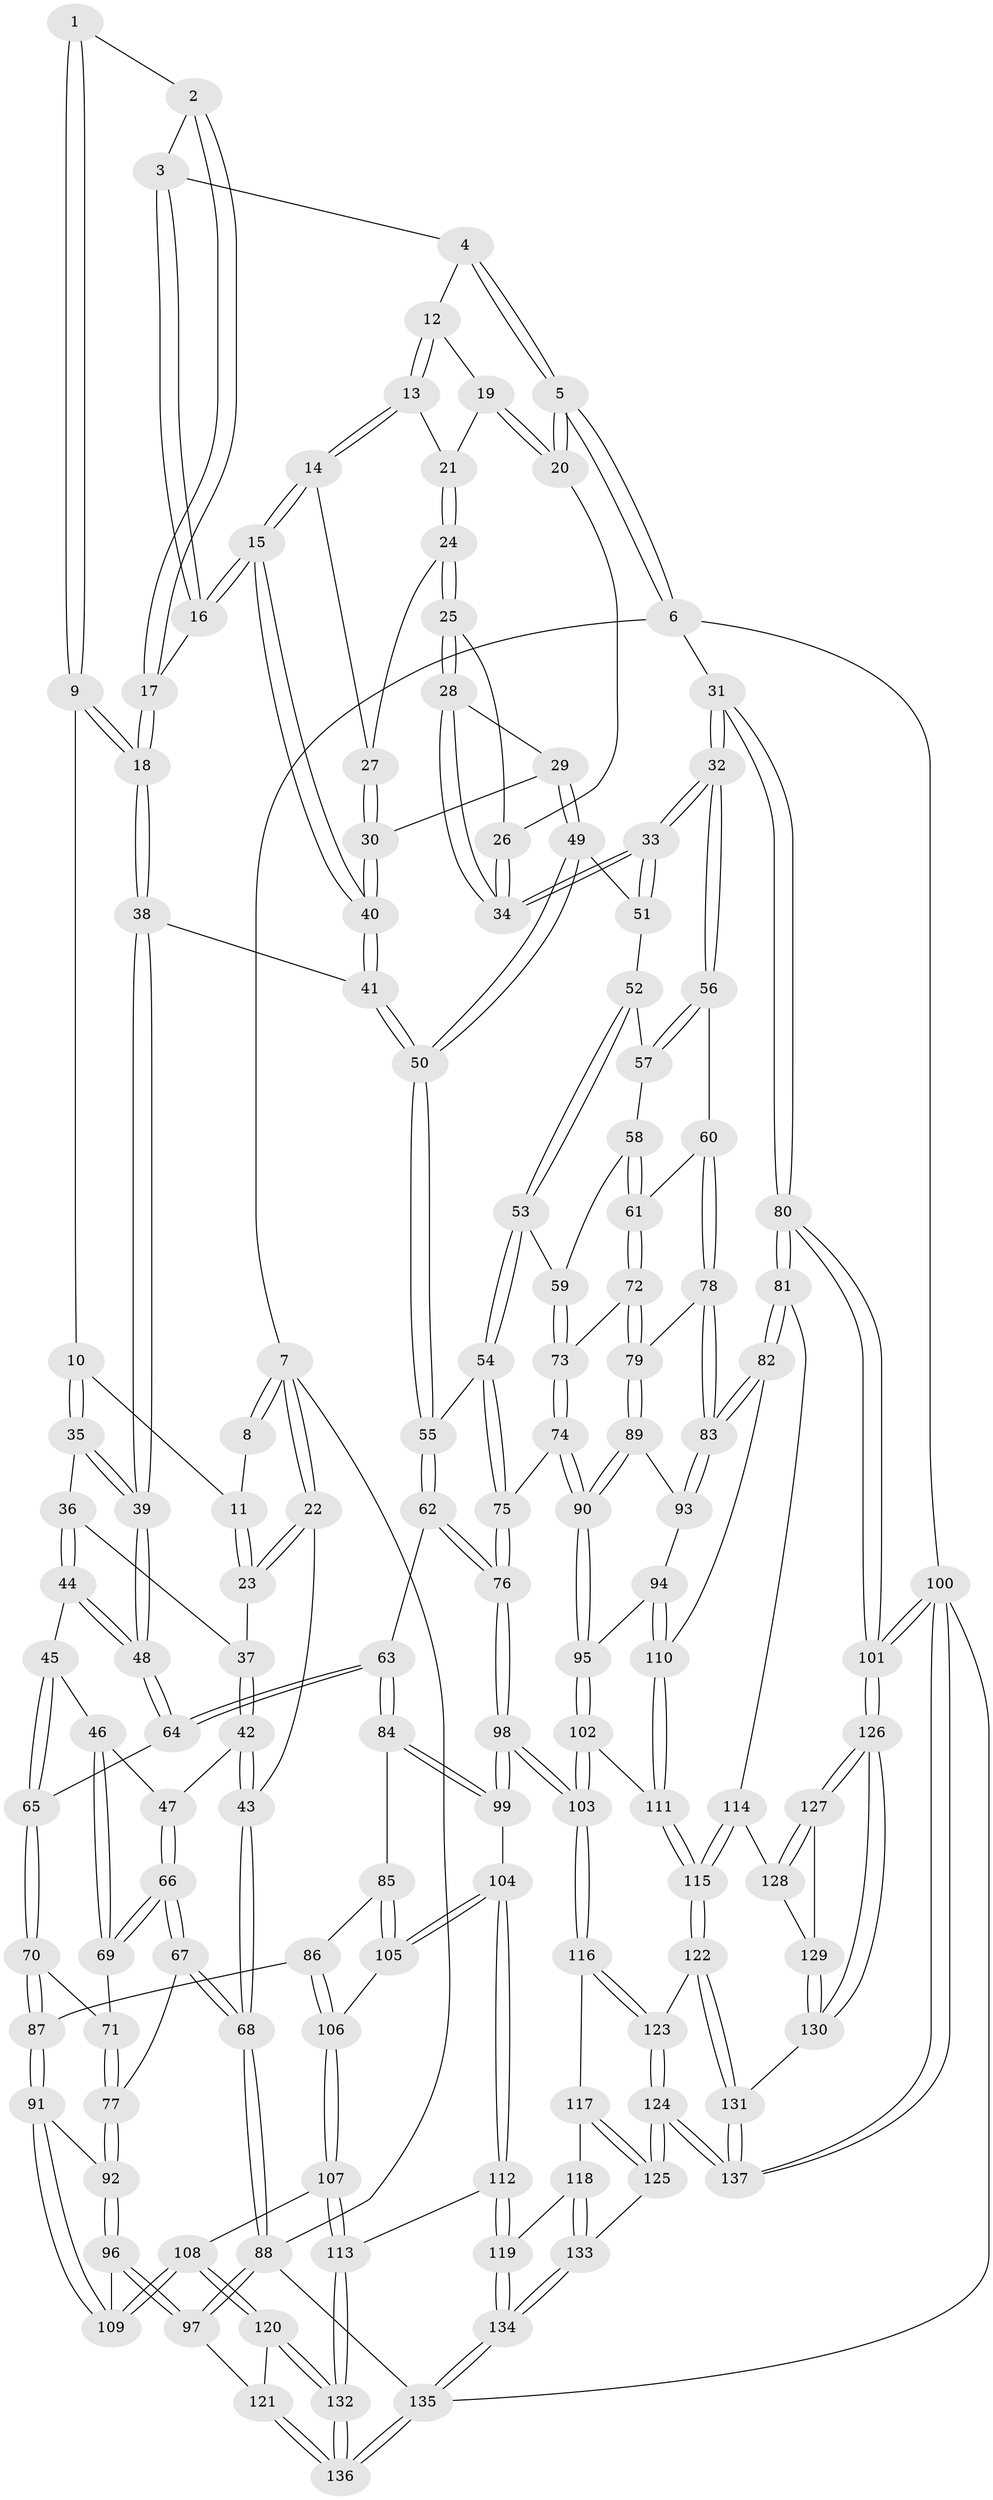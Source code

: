 // Generated by graph-tools (version 1.1) at 2025/27/03/09/25 03:27:16]
// undirected, 137 vertices, 339 edges
graph export_dot {
graph [start="1"]
  node [color=gray90,style=filled];
  1 [pos="+0.4508204730365766+0"];
  2 [pos="+0.5937688750317253+0"];
  3 [pos="+0.6932791450480734+0"];
  4 [pos="+0.7205131195320102+0"];
  5 [pos="+1+0"];
  6 [pos="+1+0"];
  7 [pos="+0+0"];
  8 [pos="+0.3637920205620756+0"];
  9 [pos="+0.44052166417913474+0.09978588967336549"];
  10 [pos="+0.39784218958911993+0.10293606565596199"];
  11 [pos="+0.3341380751452418+0.010231323743028693"];
  12 [pos="+0.748491475405049+0"];
  13 [pos="+0.710327573875632+0.09785498386707661"];
  14 [pos="+0.7010663404157912+0.11259815298447982"];
  15 [pos="+0.6793265771362307+0.13232327979288078"];
  16 [pos="+0.6657367553188318+0.11433306181764741"];
  17 [pos="+0.5778535462184149+0.01674587843449206"];
  18 [pos="+0.4790446651472298+0.11755417539640836"];
  19 [pos="+0.795067634084257+0.007647991164159258"];
  20 [pos="+0.961142316873083+0.018761769850653327"];
  21 [pos="+0.8148113305340744+0.057562922925316215"];
  22 [pos="+0+0"];
  23 [pos="+0.18109903476157543+0.10535727600548192"];
  24 [pos="+0.8671317565252455+0.09732949762034757"];
  25 [pos="+0.8950736963332331+0.09793693308314282"];
  26 [pos="+0.9036760554758638+0.09344234764871681"];
  27 [pos="+0.8312955007444034+0.12215923349886564"];
  28 [pos="+0.8815616597319808+0.210454439807332"];
  29 [pos="+0.8498572935158419+0.23355786638739545"];
  30 [pos="+0.78236082518893+0.2093046520121835"];
  31 [pos="+1+0.3388951334233078"];
  32 [pos="+1+0.3371572196540548"];
  33 [pos="+1+0.33405396100699364"];
  34 [pos="+1+0.2752269067154666"];
  35 [pos="+0.3341567660233896+0.15193863632248414"];
  36 [pos="+0.2525986595691129+0.17219742225032433"];
  37 [pos="+0.2199053424195038+0.1583960657635121"];
  38 [pos="+0.5650753580359169+0.2865607414602986"];
  39 [pos="+0.4759007639452344+0.3297752098435954"];
  40 [pos="+0.6612902116747437+0.23025069876945053"];
  41 [pos="+0.615293037275885+0.2916608361088818"];
  42 [pos="+0.10795727128727253+0.3538060045325103"];
  43 [pos="+0+0.30027397216105167"];
  44 [pos="+0.2767829761439324+0.23106337000486232"];
  45 [pos="+0.23256298775693238+0.3887146538948205"];
  46 [pos="+0.12674905250005644+0.3695463194267069"];
  47 [pos="+0.11610620995132108+0.36112107527814935"];
  48 [pos="+0.4339992012599612+0.363288578639659"];
  49 [pos="+0.854988455733744+0.2754634576188933"];
  50 [pos="+0.6166814186964791+0.2935255041805428"];
  51 [pos="+0.8618057124417647+0.3024848894277565"];
  52 [pos="+0.8513856111134337+0.3161672828492491"];
  53 [pos="+0.6772647688491552+0.3686784353080074"];
  54 [pos="+0.674708588585961+0.36800511756362475"];
  55 [pos="+0.6610712350848476+0.35747561238635683"];
  56 [pos="+1+0.38639781907132625"];
  57 [pos="+0.8691501479002026+0.3910202890137755"];
  58 [pos="+0.8530625935179914+0.40788933142996114"];
  59 [pos="+0.7697918624167844+0.4240629704056927"];
  60 [pos="+0.9654768454733174+0.45984105513685375"];
  61 [pos="+0.8871524323444507+0.47143090779734703"];
  62 [pos="+0.5566603087189644+0.5430478460307789"];
  63 [pos="+0.4742211074278126+0.5525155915249119"];
  64 [pos="+0.41119634738184846+0.3990914913019606"];
  65 [pos="+0.3037051701288849+0.43268861688950816"];
  66 [pos="+0.04907669184306297+0.5081842247546959"];
  67 [pos="+0.027821876804746706+0.5309814465548095"];
  68 [pos="+0+0.5254040208241768"];
  69 [pos="+0.12855677292764695+0.4554709224951356"];
  70 [pos="+0.2780207176497391+0.50637876093643"];
  71 [pos="+0.13333141883710767+0.48006919785236374"];
  72 [pos="+0.8414556471742102+0.520521008995045"];
  73 [pos="+0.8130745372197519+0.509978995095118"];
  74 [pos="+0.7203901226706009+0.5821698300341711"];
  75 [pos="+0.6945389498495549+0.5791423682836048"];
  76 [pos="+0.6542848540454489+0.6065592730694497"];
  77 [pos="+0.13225435210742062+0.566031576208796"];
  78 [pos="+0.9319520244254582+0.5618179169524194"];
  79 [pos="+0.8432401026567085+0.5234146416007489"];
  80 [pos="+1+0.7092034177800944"];
  81 [pos="+1+0.7075859428820549"];
  82 [pos="+0.9720202088470552+0.6524280492840077"];
  83 [pos="+0.9676913571703794+0.647252384285654"];
  84 [pos="+0.46902886386238246+0.5653567597237541"];
  85 [pos="+0.45088420824860725+0.5777554955419576"];
  86 [pos="+0.2661530834008723+0.5740852123409417"];
  87 [pos="+0.26350640716699514+0.5721461847251632"];
  88 [pos="+0+0.7945346887245983"];
  89 [pos="+0.83917413744469+0.5881205752937109"];
  90 [pos="+0.7727515729853965+0.6248813815855426"];
  91 [pos="+0.23631986684762532+0.5843654195218952"];
  92 [pos="+0.13934699391130495+0.5766246062538345"];
  93 [pos="+0.8604684328339853+0.6087304090665727"];
  94 [pos="+0.8178656418637875+0.6707861007698922"];
  95 [pos="+0.7866180991923578+0.6621885120618617"];
  96 [pos="+0.06627491372089198+0.7016440750349353"];
  97 [pos="+0+0.7907996253160651"];
  98 [pos="+0.6217766605359905+0.7288527604291865"];
  99 [pos="+0.5313057231436302+0.6943421062747936"];
  100 [pos="+1+1"];
  101 [pos="+1+1"];
  102 [pos="+0.7316898796833252+0.7446644364781332"];
  103 [pos="+0.6380980085289596+0.763882495589081"];
  104 [pos="+0.4571905582033712+0.7307690545519839"];
  105 [pos="+0.3855341193002349+0.6773887170039266"];
  106 [pos="+0.34336288031488044+0.6882418898479441"];
  107 [pos="+0.2894093015320259+0.797630763162403"];
  108 [pos="+0.23747691375619118+0.777559842980993"];
  109 [pos="+0.20280384836982296+0.7379202978857681"];
  110 [pos="+0.8497702904568213+0.6914447846080573"];
  111 [pos="+0.8329236452214756+0.7892137281334544"];
  112 [pos="+0.43043398090607976+0.8459113634483633"];
  113 [pos="+0.31220022675149367+0.8360872031253912"];
  114 [pos="+0.9060934249496188+0.8199400033610131"];
  115 [pos="+0.8609041934229504+0.8265674013251981"];
  116 [pos="+0.6376733957803387+0.7660823496840687"];
  117 [pos="+0.5888567739200654+0.8163320238012605"];
  118 [pos="+0.5415505421588409+0.8401796827187127"];
  119 [pos="+0.45192653752516193+0.8611403177812412"];
  120 [pos="+0.1121790820968674+0.8661949192086839"];
  121 [pos="+0+0.8378391371038976"];
  122 [pos="+0.8296324585494455+0.8755268631458676"];
  123 [pos="+0.6983394974210436+0.8581620497582331"];
  124 [pos="+0.6643312634222917+1"];
  125 [pos="+0.6633133511541264+1"];
  126 [pos="+1+0.9877664793172943"];
  127 [pos="+0.9799940481679413+0.9377390952823628"];
  128 [pos="+0.9293566848574077+0.8661662528440374"];
  129 [pos="+0.9073740621695412+0.95322613930556"];
  130 [pos="+0.8540573077911816+0.9763162866992524"];
  131 [pos="+0.8281053244988428+0.9869676315669387"];
  132 [pos="+0.243292970356357+1"];
  133 [pos="+0.6127610399135861+1"];
  134 [pos="+0.49467065712182245+1"];
  135 [pos="+0.2587156846048562+1"];
  136 [pos="+0.24522300949574619+1"];
  137 [pos="+0.7426495494864125+1"];
  1 -- 2;
  1 -- 9;
  1 -- 9;
  2 -- 3;
  2 -- 17;
  2 -- 17;
  3 -- 4;
  3 -- 16;
  3 -- 16;
  4 -- 5;
  4 -- 5;
  4 -- 12;
  5 -- 6;
  5 -- 6;
  5 -- 20;
  5 -- 20;
  6 -- 7;
  6 -- 31;
  6 -- 100;
  7 -- 8;
  7 -- 8;
  7 -- 22;
  7 -- 22;
  7 -- 88;
  8 -- 11;
  9 -- 10;
  9 -- 18;
  9 -- 18;
  10 -- 11;
  10 -- 35;
  10 -- 35;
  11 -- 23;
  11 -- 23;
  12 -- 13;
  12 -- 13;
  12 -- 19;
  13 -- 14;
  13 -- 14;
  13 -- 21;
  14 -- 15;
  14 -- 15;
  14 -- 27;
  15 -- 16;
  15 -- 16;
  15 -- 40;
  15 -- 40;
  16 -- 17;
  17 -- 18;
  17 -- 18;
  18 -- 38;
  18 -- 38;
  19 -- 20;
  19 -- 20;
  19 -- 21;
  20 -- 26;
  21 -- 24;
  21 -- 24;
  22 -- 23;
  22 -- 23;
  22 -- 43;
  23 -- 37;
  24 -- 25;
  24 -- 25;
  24 -- 27;
  25 -- 26;
  25 -- 28;
  25 -- 28;
  26 -- 34;
  26 -- 34;
  27 -- 30;
  27 -- 30;
  28 -- 29;
  28 -- 34;
  28 -- 34;
  29 -- 30;
  29 -- 49;
  29 -- 49;
  30 -- 40;
  30 -- 40;
  31 -- 32;
  31 -- 32;
  31 -- 80;
  31 -- 80;
  32 -- 33;
  32 -- 33;
  32 -- 56;
  32 -- 56;
  33 -- 34;
  33 -- 34;
  33 -- 51;
  33 -- 51;
  35 -- 36;
  35 -- 39;
  35 -- 39;
  36 -- 37;
  36 -- 44;
  36 -- 44;
  37 -- 42;
  37 -- 42;
  38 -- 39;
  38 -- 39;
  38 -- 41;
  39 -- 48;
  39 -- 48;
  40 -- 41;
  40 -- 41;
  41 -- 50;
  41 -- 50;
  42 -- 43;
  42 -- 43;
  42 -- 47;
  43 -- 68;
  43 -- 68;
  44 -- 45;
  44 -- 48;
  44 -- 48;
  45 -- 46;
  45 -- 65;
  45 -- 65;
  46 -- 47;
  46 -- 69;
  46 -- 69;
  47 -- 66;
  47 -- 66;
  48 -- 64;
  48 -- 64;
  49 -- 50;
  49 -- 50;
  49 -- 51;
  50 -- 55;
  50 -- 55;
  51 -- 52;
  52 -- 53;
  52 -- 53;
  52 -- 57;
  53 -- 54;
  53 -- 54;
  53 -- 59;
  54 -- 55;
  54 -- 75;
  54 -- 75;
  55 -- 62;
  55 -- 62;
  56 -- 57;
  56 -- 57;
  56 -- 60;
  57 -- 58;
  58 -- 59;
  58 -- 61;
  58 -- 61;
  59 -- 73;
  59 -- 73;
  60 -- 61;
  60 -- 78;
  60 -- 78;
  61 -- 72;
  61 -- 72;
  62 -- 63;
  62 -- 76;
  62 -- 76;
  63 -- 64;
  63 -- 64;
  63 -- 84;
  63 -- 84;
  64 -- 65;
  65 -- 70;
  65 -- 70;
  66 -- 67;
  66 -- 67;
  66 -- 69;
  66 -- 69;
  67 -- 68;
  67 -- 68;
  67 -- 77;
  68 -- 88;
  68 -- 88;
  69 -- 71;
  70 -- 71;
  70 -- 87;
  70 -- 87;
  71 -- 77;
  71 -- 77;
  72 -- 73;
  72 -- 79;
  72 -- 79;
  73 -- 74;
  73 -- 74;
  74 -- 75;
  74 -- 90;
  74 -- 90;
  75 -- 76;
  75 -- 76;
  76 -- 98;
  76 -- 98;
  77 -- 92;
  77 -- 92;
  78 -- 79;
  78 -- 83;
  78 -- 83;
  79 -- 89;
  79 -- 89;
  80 -- 81;
  80 -- 81;
  80 -- 101;
  80 -- 101;
  81 -- 82;
  81 -- 82;
  81 -- 114;
  82 -- 83;
  82 -- 83;
  82 -- 110;
  83 -- 93;
  83 -- 93;
  84 -- 85;
  84 -- 99;
  84 -- 99;
  85 -- 86;
  85 -- 105;
  85 -- 105;
  86 -- 87;
  86 -- 106;
  86 -- 106;
  87 -- 91;
  87 -- 91;
  88 -- 97;
  88 -- 97;
  88 -- 135;
  89 -- 90;
  89 -- 90;
  89 -- 93;
  90 -- 95;
  90 -- 95;
  91 -- 92;
  91 -- 109;
  91 -- 109;
  92 -- 96;
  92 -- 96;
  93 -- 94;
  94 -- 95;
  94 -- 110;
  94 -- 110;
  95 -- 102;
  95 -- 102;
  96 -- 97;
  96 -- 97;
  96 -- 109;
  97 -- 121;
  98 -- 99;
  98 -- 99;
  98 -- 103;
  98 -- 103;
  99 -- 104;
  100 -- 101;
  100 -- 101;
  100 -- 137;
  100 -- 137;
  100 -- 135;
  101 -- 126;
  101 -- 126;
  102 -- 103;
  102 -- 103;
  102 -- 111;
  103 -- 116;
  103 -- 116;
  104 -- 105;
  104 -- 105;
  104 -- 112;
  104 -- 112;
  105 -- 106;
  106 -- 107;
  106 -- 107;
  107 -- 108;
  107 -- 113;
  107 -- 113;
  108 -- 109;
  108 -- 109;
  108 -- 120;
  108 -- 120;
  110 -- 111;
  110 -- 111;
  111 -- 115;
  111 -- 115;
  112 -- 113;
  112 -- 119;
  112 -- 119;
  113 -- 132;
  113 -- 132;
  114 -- 115;
  114 -- 115;
  114 -- 128;
  115 -- 122;
  115 -- 122;
  116 -- 117;
  116 -- 123;
  116 -- 123;
  117 -- 118;
  117 -- 125;
  117 -- 125;
  118 -- 119;
  118 -- 133;
  118 -- 133;
  119 -- 134;
  119 -- 134;
  120 -- 121;
  120 -- 132;
  120 -- 132;
  121 -- 136;
  121 -- 136;
  122 -- 123;
  122 -- 131;
  122 -- 131;
  123 -- 124;
  123 -- 124;
  124 -- 125;
  124 -- 125;
  124 -- 137;
  124 -- 137;
  125 -- 133;
  126 -- 127;
  126 -- 127;
  126 -- 130;
  126 -- 130;
  127 -- 128;
  127 -- 128;
  127 -- 129;
  128 -- 129;
  129 -- 130;
  129 -- 130;
  130 -- 131;
  131 -- 137;
  131 -- 137;
  132 -- 136;
  132 -- 136;
  133 -- 134;
  133 -- 134;
  134 -- 135;
  134 -- 135;
  135 -- 136;
  135 -- 136;
}

